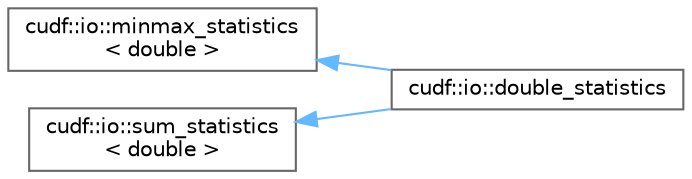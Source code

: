 digraph "类继承关系图"
{
 // LATEX_PDF_SIZE
  bgcolor="transparent";
  edge [fontname=Helvetica,fontsize=10,labelfontname=Helvetica,labelfontsize=10];
  node [fontname=Helvetica,fontsize=10,shape=box,height=0.2,width=0.4];
  rankdir="LR";
  Node0 [id="Node000000",label="cudf::io::minmax_statistics\l\< double \>",height=0.2,width=0.4,color="grey40", fillcolor="white", style="filled",URL="$structcudf_1_1io_1_1minmax__statistics.html",tooltip=" "];
  Node0 -> Node1 [id="edge116_Node000000_Node000001",dir="back",color="steelblue1",style="solid",tooltip=" "];
  Node1 [id="Node000001",label="cudf::io::double_statistics",height=0.2,width=0.4,color="grey40", fillcolor="white", style="filled",URL="$structcudf_1_1io_1_1double__statistics.html",tooltip="Statistics for floating point columns."];
  Node2 [id="Node000002",label="cudf::io::sum_statistics\l\< double \>",height=0.2,width=0.4,color="grey40", fillcolor="white", style="filled",URL="$structcudf_1_1io_1_1sum__statistics.html",tooltip=" "];
  Node2 -> Node1 [id="edge117_Node000002_Node000001",dir="back",color="steelblue1",style="solid",tooltip=" "];
}
